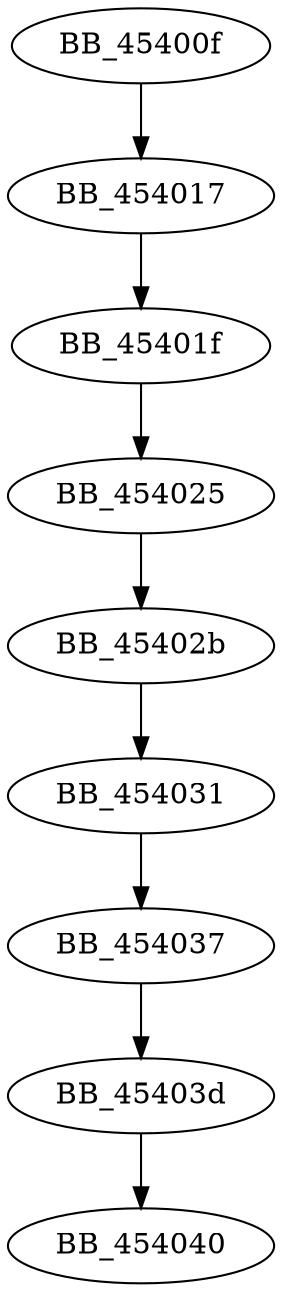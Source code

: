 DiGraph sub_45400F{
BB_45400f->BB_454017
BB_454017->BB_45401f
BB_45401f->BB_454025
BB_454025->BB_45402b
BB_45402b->BB_454031
BB_454031->BB_454037
BB_454037->BB_45403d
BB_45403d->BB_454040
}

